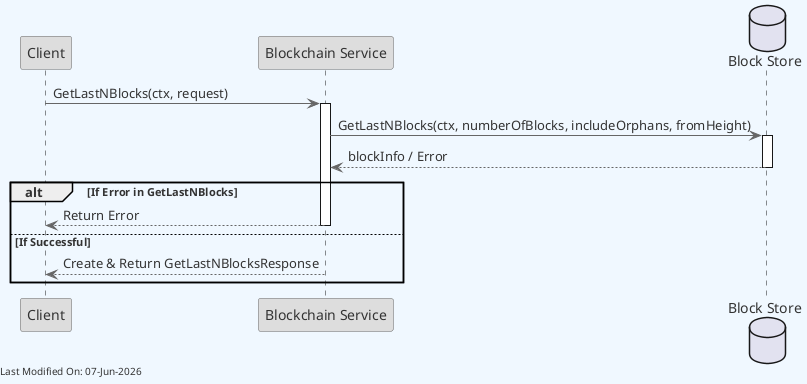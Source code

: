 
@startuml
skinparam backgroundColor #F0F8FF
skinparam defaultFontColor #333333
skinparam arrowColor #666666

' Define borders for all elements
skinparam entity {
  BorderColor #666666
  BackgroundColor #DDDDDD
}

skinparam control {
  BorderColor #666666
  BackgroundColor #DDDDDD
}

skinparam participant {
  BorderColor #666666
  BackgroundColor #DDDDDD
}



participant "Client" as Client
participant "Blockchain Service" as Service
database "Block Store" as Store

Client -> Service: GetLastNBlocks(ctx, request)
activate Service

Service -> Store: GetLastNBlocks(ctx, numberOfBlocks, includeOrphans, fromHeight)
activate Store
Store --> Service: blockInfo / Error
deactivate Store

alt If Error in GetLastNBlocks
    Service --> Client: Return Error
    deactivate Service
else If Successful
    Service --> Client: Create & Return GetLastNBlocksResponse
end

deactivate Service

left footer Last Modified On: %date("dd-MMM-yyyy")

@enduml
